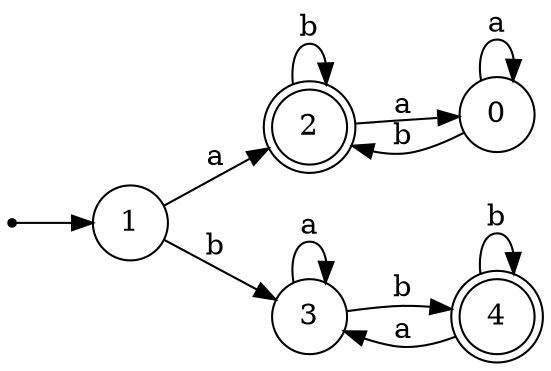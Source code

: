 digraph finite_state_machine {
	rankdir=LR;
  	size="10,10"

	node [shape = doublecircle]; 2 4 ;
	node [shape = point ]; q;
	node [shape = circle]; 

	q -> 1;
	0 -> 0 [label = "a"];
	0 -> 2 [label = "b"];
	1 -> 2 [label = "a"];
	1 -> 3 [label = "b"];
	2 -> 0 [label = "a"];
	2 -> 2 [label = "b"];
	3 -> 3 [label = "a"];
	3 -> 4 [label = "b"];
	4 -> 3 [label = "a"];
	4 -> 4 [label = "b"];


}

